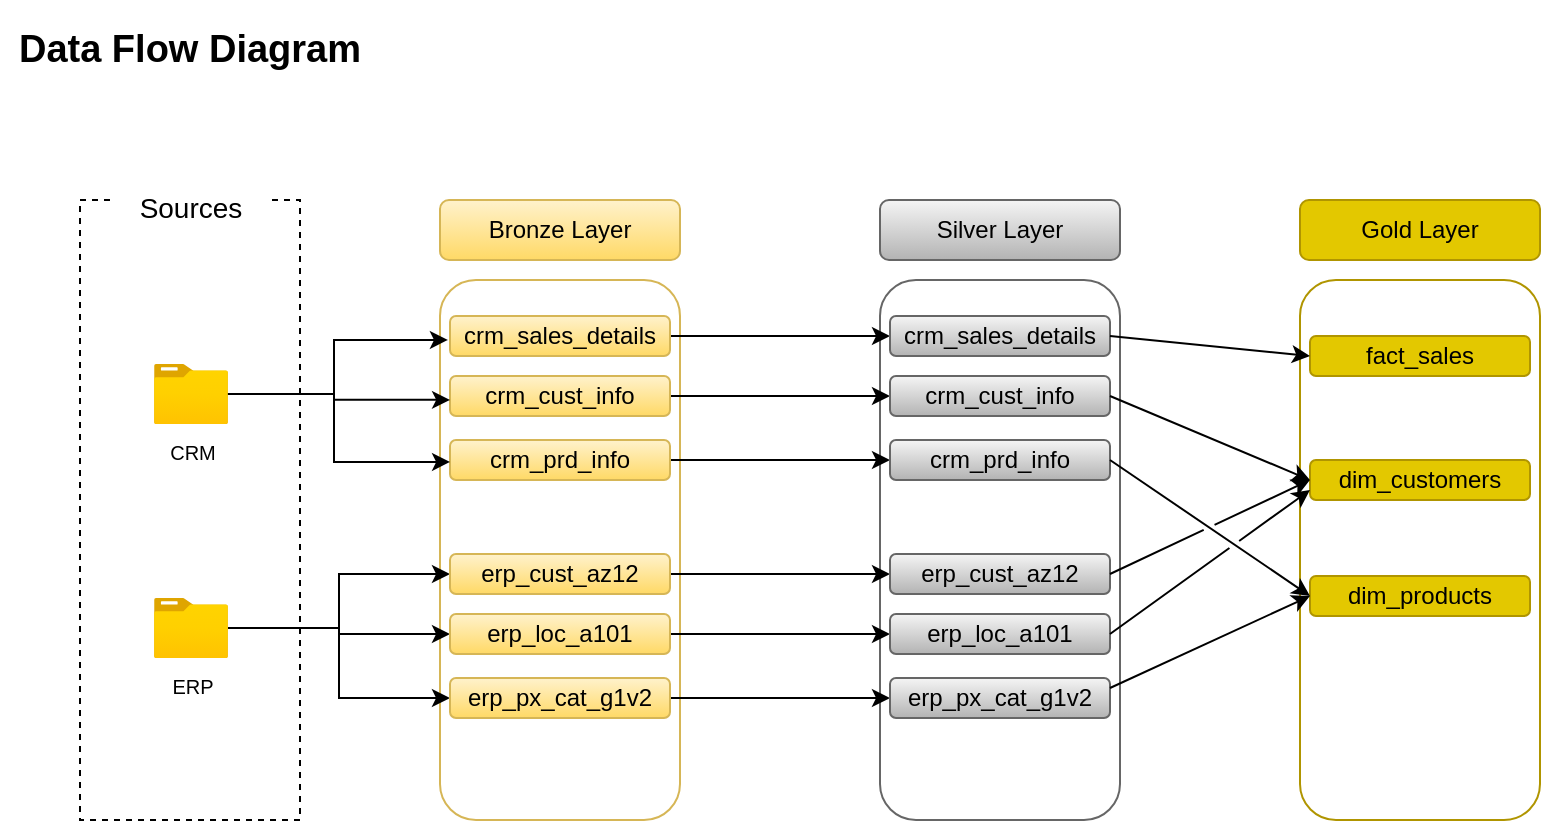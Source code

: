 <mxfile version="28.1.2">
  <diagram name="Page-1" id="QpnOvKzDSBQts3F0rrFX">
    <mxGraphModel dx="872" dy="547" grid="1" gridSize="10" guides="1" tooltips="1" connect="1" arrows="1" fold="1" page="1" pageScale="1" pageWidth="850" pageHeight="1100" math="0" shadow="0">
      <root>
        <mxCell id="0" />
        <mxCell id="1" parent="0" />
        <mxCell id="gnAVs_L61cqg_Q5rOyte-10" value="" style="rounded=1;whiteSpace=wrap;html=1;fillColor=none;strokeColor=#d6b656;gradientColor=#ffd966;" parent="1" vertex="1">
          <mxGeometry x="270" y="160" width="120" height="270" as="geometry" />
        </mxCell>
        <mxCell id="3Fw7zB9ieiLy5x_d1a9w-2" value="" style="rounded=1;whiteSpace=wrap;html=1;fillColor=none;strokeColor=#666666;gradientColor=#b3b3b3;" parent="1" vertex="1">
          <mxGeometry x="490" y="160" width="120" height="270" as="geometry" />
        </mxCell>
        <mxCell id="gnAVs_L61cqg_Q5rOyte-3" value="&lt;b&gt;&lt;font style=&quot;font-size: 19px;&quot;&gt;Data Flow Diagram&lt;/font&gt;&lt;/b&gt;" style="text;html=1;align=center;verticalAlign=middle;whiteSpace=wrap;rounded=0;" parent="1" vertex="1">
          <mxGeometry x="50" y="20" width="190" height="50" as="geometry" />
        </mxCell>
        <mxCell id="gnAVs_L61cqg_Q5rOyte-4" value="" style="rounded=0;whiteSpace=wrap;html=1;dashed=1;" parent="1" vertex="1">
          <mxGeometry x="90" y="120" width="110" height="310" as="geometry" />
        </mxCell>
        <mxCell id="gnAVs_L61cqg_Q5rOyte-5" value="&lt;font style=&quot;font-size: 14px;&quot;&gt;Sources&lt;/font&gt;" style="text;html=1;align=center;verticalAlign=middle;whiteSpace=wrap;rounded=0;fillColor=default;" parent="1" vertex="1">
          <mxGeometry x="108" y="109" width="75" height="30" as="geometry" />
        </mxCell>
        <mxCell id="gnAVs_L61cqg_Q5rOyte-6" value="&lt;font style=&quot;font-size: 10px;&quot;&gt;CRM&lt;/font&gt;" style="image;aspect=fixed;html=1;points=[];align=center;fontSize=12;image=img/lib/azure2/general/Folder_Blank.svg;" parent="1" vertex="1">
          <mxGeometry x="127.02" y="202" width="36.96" height="30" as="geometry" />
        </mxCell>
        <mxCell id="gnAVs_L61cqg_Q5rOyte-21" style="edgeStyle=orthogonalEdgeStyle;rounded=0;orthogonalLoop=1;jettySize=auto;html=1;entryX=0;entryY=0.5;entryDx=0;entryDy=0;" parent="1" source="gnAVs_L61cqg_Q5rOyte-8" target="gnAVs_L61cqg_Q5rOyte-15" edge="1">
          <mxGeometry relative="1" as="geometry" />
        </mxCell>
        <mxCell id="gnAVs_L61cqg_Q5rOyte-22" style="edgeStyle=orthogonalEdgeStyle;rounded=0;orthogonalLoop=1;jettySize=auto;html=1;entryX=0;entryY=0.5;entryDx=0;entryDy=0;" parent="1" source="gnAVs_L61cqg_Q5rOyte-8" target="gnAVs_L61cqg_Q5rOyte-14" edge="1">
          <mxGeometry relative="1" as="geometry" />
        </mxCell>
        <mxCell id="gnAVs_L61cqg_Q5rOyte-23" style="edgeStyle=orthogonalEdgeStyle;rounded=0;orthogonalLoop=1;jettySize=auto;html=1;entryX=0;entryY=0.5;entryDx=0;entryDy=0;" parent="1" source="gnAVs_L61cqg_Q5rOyte-8" target="gnAVs_L61cqg_Q5rOyte-16" edge="1">
          <mxGeometry relative="1" as="geometry" />
        </mxCell>
        <mxCell id="gnAVs_L61cqg_Q5rOyte-8" value="&lt;font style=&quot;font-size: 10px;&quot;&gt;ERP&lt;/font&gt;" style="image;aspect=fixed;html=1;points=[];align=center;fontSize=12;image=img/lib/azure2/general/Folder_Blank.svg;" parent="1" vertex="1">
          <mxGeometry x="127.02" y="319" width="36.96" height="30" as="geometry" />
        </mxCell>
        <mxCell id="gnAVs_L61cqg_Q5rOyte-9" value="Bronze Layer" style="rounded=1;whiteSpace=wrap;html=1;fillColor=#fff2cc;strokeColor=#d6b656;gradientColor=#ffd966;" parent="1" vertex="1">
          <mxGeometry x="270" y="120" width="120" height="30" as="geometry" />
        </mxCell>
        <mxCell id="3Fw7zB9ieiLy5x_d1a9w-14" style="edgeStyle=orthogonalEdgeStyle;rounded=0;orthogonalLoop=1;jettySize=auto;html=1;entryX=0;entryY=0.5;entryDx=0;entryDy=0;" parent="1" source="gnAVs_L61cqg_Q5rOyte-11" target="3Fw7zB9ieiLy5x_d1a9w-3" edge="1">
          <mxGeometry relative="1" as="geometry" />
        </mxCell>
        <mxCell id="gnAVs_L61cqg_Q5rOyte-11" value="crm_sales_details" style="rounded=1;whiteSpace=wrap;html=1;fillColor=#fff2cc;strokeColor=#d6b656;gradientColor=#ffd966;" parent="1" vertex="1">
          <mxGeometry x="275" y="178" width="110" height="20" as="geometry" />
        </mxCell>
        <mxCell id="3Fw7zB9ieiLy5x_d1a9w-15" style="edgeStyle=orthogonalEdgeStyle;rounded=0;orthogonalLoop=1;jettySize=auto;html=1;entryX=0;entryY=0.5;entryDx=0;entryDy=0;" parent="1" source="gnAVs_L61cqg_Q5rOyte-12" target="3Fw7zB9ieiLy5x_d1a9w-4" edge="1">
          <mxGeometry relative="1" as="geometry" />
        </mxCell>
        <mxCell id="gnAVs_L61cqg_Q5rOyte-12" value="crm_cust_info" style="rounded=1;whiteSpace=wrap;html=1;fillColor=#fff2cc;strokeColor=#d6b656;gradientColor=#ffd966;" parent="1" vertex="1">
          <mxGeometry x="275" y="208" width="110" height="20" as="geometry" />
        </mxCell>
        <mxCell id="3Fw7zB9ieiLy5x_d1a9w-16" style="edgeStyle=orthogonalEdgeStyle;rounded=0;orthogonalLoop=1;jettySize=auto;html=1;entryX=0;entryY=0.5;entryDx=0;entryDy=0;" parent="1" source="gnAVs_L61cqg_Q5rOyte-13" target="3Fw7zB9ieiLy5x_d1a9w-5" edge="1">
          <mxGeometry relative="1" as="geometry" />
        </mxCell>
        <mxCell id="gnAVs_L61cqg_Q5rOyte-13" value="crm_prd_info" style="rounded=1;whiteSpace=wrap;html=1;fillColor=#fff2cc;strokeColor=#d6b656;gradientColor=#ffd966;" parent="1" vertex="1">
          <mxGeometry x="275" y="240" width="110" height="20" as="geometry" />
        </mxCell>
        <mxCell id="3Fw7zB9ieiLy5x_d1a9w-17" style="edgeStyle=orthogonalEdgeStyle;rounded=0;orthogonalLoop=1;jettySize=auto;html=1;entryX=0;entryY=0.5;entryDx=0;entryDy=0;" parent="1" source="gnAVs_L61cqg_Q5rOyte-14" target="3Fw7zB9ieiLy5x_d1a9w-6" edge="1">
          <mxGeometry relative="1" as="geometry" />
        </mxCell>
        <mxCell id="gnAVs_L61cqg_Q5rOyte-14" value="erp_cust_az12" style="rounded=1;whiteSpace=wrap;html=1;fillColor=#fff2cc;strokeColor=#d6b656;gradientColor=#ffd966;" parent="1" vertex="1">
          <mxGeometry x="275" y="297" width="110" height="20" as="geometry" />
        </mxCell>
        <mxCell id="3Fw7zB9ieiLy5x_d1a9w-18" style="edgeStyle=orthogonalEdgeStyle;rounded=0;orthogonalLoop=1;jettySize=auto;html=1;entryX=0;entryY=0.5;entryDx=0;entryDy=0;" parent="1" source="gnAVs_L61cqg_Q5rOyte-15" target="3Fw7zB9ieiLy5x_d1a9w-7" edge="1">
          <mxGeometry relative="1" as="geometry" />
        </mxCell>
        <mxCell id="gnAVs_L61cqg_Q5rOyte-15" value="erp_loc_a101" style="rounded=1;whiteSpace=wrap;html=1;fillColor=#fff2cc;strokeColor=#d6b656;gradientColor=#ffd966;" parent="1" vertex="1">
          <mxGeometry x="275" y="327" width="110" height="20" as="geometry" />
        </mxCell>
        <mxCell id="3Fw7zB9ieiLy5x_d1a9w-19" style="edgeStyle=orthogonalEdgeStyle;rounded=0;orthogonalLoop=1;jettySize=auto;html=1;entryX=0;entryY=0.5;entryDx=0;entryDy=0;" parent="1" source="gnAVs_L61cqg_Q5rOyte-16" target="3Fw7zB9ieiLy5x_d1a9w-8" edge="1">
          <mxGeometry relative="1" as="geometry" />
        </mxCell>
        <mxCell id="gnAVs_L61cqg_Q5rOyte-16" value="erp_px_cat_g1v2" style="rounded=1;whiteSpace=wrap;html=1;fillColor=#fff2cc;strokeColor=#d6b656;gradientColor=#ffd966;" parent="1" vertex="1">
          <mxGeometry x="275" y="359" width="110" height="20" as="geometry" />
        </mxCell>
        <mxCell id="gnAVs_L61cqg_Q5rOyte-18" style="edgeStyle=orthogonalEdgeStyle;rounded=0;orthogonalLoop=1;jettySize=auto;html=1;entryX=0.042;entryY=0.222;entryDx=0;entryDy=0;entryPerimeter=0;" parent="1" source="gnAVs_L61cqg_Q5rOyte-6" target="gnAVs_L61cqg_Q5rOyte-10" edge="1">
          <mxGeometry relative="1" as="geometry" />
        </mxCell>
        <mxCell id="gnAVs_L61cqg_Q5rOyte-19" style="edgeStyle=orthogonalEdgeStyle;rounded=0;orthogonalLoop=1;jettySize=auto;html=1;entryX=0.033;entryY=0.111;entryDx=0;entryDy=0;entryPerimeter=0;" parent="1" source="gnAVs_L61cqg_Q5rOyte-6" target="gnAVs_L61cqg_Q5rOyte-10" edge="1">
          <mxGeometry relative="1" as="geometry" />
        </mxCell>
        <mxCell id="gnAVs_L61cqg_Q5rOyte-20" style="edgeStyle=orthogonalEdgeStyle;rounded=0;orthogonalLoop=1;jettySize=auto;html=1;entryX=0.042;entryY=0.337;entryDx=0;entryDy=0;entryPerimeter=0;" parent="1" source="gnAVs_L61cqg_Q5rOyte-6" target="gnAVs_L61cqg_Q5rOyte-10" edge="1">
          <mxGeometry relative="1" as="geometry" />
        </mxCell>
        <mxCell id="3Fw7zB9ieiLy5x_d1a9w-1" value="Silver Layer" style="rounded=1;whiteSpace=wrap;html=1;fillColor=#f5f5f5;strokeColor=#666666;gradientColor=#b3b3b3;" parent="1" vertex="1">
          <mxGeometry x="490" y="120" width="120" height="30" as="geometry" />
        </mxCell>
        <mxCell id="3Fw7zB9ieiLy5x_d1a9w-3" value="crm_sales_details" style="rounded=1;whiteSpace=wrap;html=1;fillColor=#f5f5f5;strokeColor=#666666;gradientColor=#b3b3b3;" parent="1" vertex="1">
          <mxGeometry x="495" y="178" width="110" height="20" as="geometry" />
        </mxCell>
        <mxCell id="3Fw7zB9ieiLy5x_d1a9w-4" value="crm_cust_info" style="rounded=1;whiteSpace=wrap;html=1;fillColor=#f5f5f5;strokeColor=#666666;gradientColor=#b3b3b3;" parent="1" vertex="1">
          <mxGeometry x="495" y="208" width="110" height="20" as="geometry" />
        </mxCell>
        <mxCell id="3Fw7zB9ieiLy5x_d1a9w-5" value="crm_prd_info" style="rounded=1;whiteSpace=wrap;html=1;fillColor=#f5f5f5;strokeColor=#666666;gradientColor=#b3b3b3;" parent="1" vertex="1">
          <mxGeometry x="495" y="240" width="110" height="20" as="geometry" />
        </mxCell>
        <mxCell id="3Fw7zB9ieiLy5x_d1a9w-6" value="erp_cust_az12" style="rounded=1;whiteSpace=wrap;html=1;fillColor=#f5f5f5;strokeColor=#666666;gradientColor=#b3b3b3;" parent="1" vertex="1">
          <mxGeometry x="495" y="297" width="110" height="20" as="geometry" />
        </mxCell>
        <mxCell id="3Fw7zB9ieiLy5x_d1a9w-7" value="erp_loc_a101" style="rounded=1;whiteSpace=wrap;html=1;fillColor=#f5f5f5;strokeColor=#666666;gradientColor=#b3b3b3;" parent="1" vertex="1">
          <mxGeometry x="495" y="327" width="110" height="20" as="geometry" />
        </mxCell>
        <mxCell id="3Fw7zB9ieiLy5x_d1a9w-8" value="erp_px_cat_g1v2" style="rounded=1;whiteSpace=wrap;html=1;fillColor=#f5f5f5;strokeColor=#666666;gradientColor=#b3b3b3;" parent="1" vertex="1">
          <mxGeometry x="495" y="359" width="110" height="20" as="geometry" />
        </mxCell>
        <mxCell id="XFeeCYnvXoOF-ZWdqC4q-1" value="" style="rounded=1;whiteSpace=wrap;html=1;fillColor=none;strokeColor=#B09500;fontColor=#000000;" vertex="1" parent="1">
          <mxGeometry x="700" y="160" width="120" height="270" as="geometry" />
        </mxCell>
        <mxCell id="XFeeCYnvXoOF-ZWdqC4q-2" value="Gold Layer" style="rounded=1;whiteSpace=wrap;html=1;fillColor=#e3c800;strokeColor=#B09500;fontColor=#000000;" vertex="1" parent="1">
          <mxGeometry x="700" y="120" width="120" height="30" as="geometry" />
        </mxCell>
        <mxCell id="XFeeCYnvXoOF-ZWdqC4q-3" value="fact_sales" style="rounded=1;whiteSpace=wrap;html=1;fillColor=#e3c800;strokeColor=#B09500;fontColor=#000000;" vertex="1" parent="1">
          <mxGeometry x="705" y="188" width="110" height="20" as="geometry" />
        </mxCell>
        <mxCell id="XFeeCYnvXoOF-ZWdqC4q-4" value="dim_customers" style="rounded=1;whiteSpace=wrap;html=1;fillColor=#e3c800;strokeColor=#B09500;fontColor=#000000;" vertex="1" parent="1">
          <mxGeometry x="705" y="250" width="110" height="20" as="geometry" />
        </mxCell>
        <mxCell id="XFeeCYnvXoOF-ZWdqC4q-5" value="dim_products" style="rounded=1;whiteSpace=wrap;html=1;fillColor=#e3c800;strokeColor=#B09500;fontColor=#000000;" vertex="1" parent="1">
          <mxGeometry x="705" y="308" width="110" height="20" as="geometry" />
        </mxCell>
        <mxCell id="XFeeCYnvXoOF-ZWdqC4q-9" value="" style="endArrow=classic;html=1;rounded=0;exitX=1;exitY=0.5;exitDx=0;exitDy=0;entryX=0;entryY=0.5;entryDx=0;entryDy=0;" edge="1" parent="1" source="3Fw7zB9ieiLy5x_d1a9w-3" target="XFeeCYnvXoOF-ZWdqC4q-3">
          <mxGeometry width="50" height="50" relative="1" as="geometry">
            <mxPoint x="650" y="248" as="sourcePoint" />
            <mxPoint x="700" y="198" as="targetPoint" />
          </mxGeometry>
        </mxCell>
        <mxCell id="XFeeCYnvXoOF-ZWdqC4q-10" value="" style="endArrow=classic;html=1;rounded=0;exitX=1;exitY=0.5;exitDx=0;exitDy=0;entryX=0;entryY=0.5;entryDx=0;entryDy=0;jumpStyle=gap;" edge="1" parent="1" source="3Fw7zB9ieiLy5x_d1a9w-4" target="XFeeCYnvXoOF-ZWdqC4q-4">
          <mxGeometry width="50" height="50" relative="1" as="geometry">
            <mxPoint x="620" y="240" as="sourcePoint" />
            <mxPoint x="720" y="308" as="targetPoint" />
          </mxGeometry>
        </mxCell>
        <mxCell id="XFeeCYnvXoOF-ZWdqC4q-11" value="" style="endArrow=classic;html=1;rounded=0;exitX=1;exitY=0.5;exitDx=0;exitDy=0;entryX=0;entryY=0.5;entryDx=0;entryDy=0;jumpStyle=gap;" edge="1" parent="1" source="3Fw7zB9ieiLy5x_d1a9w-5" target="XFeeCYnvXoOF-ZWdqC4q-5">
          <mxGeometry width="50" height="50" relative="1" as="geometry">
            <mxPoint x="620" y="230" as="sourcePoint" />
            <mxPoint x="720" y="298" as="targetPoint" />
          </mxGeometry>
        </mxCell>
        <mxCell id="XFeeCYnvXoOF-ZWdqC4q-12" value="" style="endArrow=classic;html=1;rounded=0;exitX=1;exitY=0.5;exitDx=0;exitDy=0;entryX=0;entryY=0.5;entryDx=0;entryDy=0;jumpStyle=gap;" edge="1" parent="1" source="3Fw7zB9ieiLy5x_d1a9w-6" target="XFeeCYnvXoOF-ZWdqC4q-4">
          <mxGeometry width="50" height="50" relative="1" as="geometry">
            <mxPoint x="650" y="280" as="sourcePoint" />
            <mxPoint x="750" y="348" as="targetPoint" />
          </mxGeometry>
        </mxCell>
        <mxCell id="XFeeCYnvXoOF-ZWdqC4q-13" value="" style="endArrow=classic;html=1;rounded=0;exitX=1;exitY=0.5;exitDx=0;exitDy=0;entryX=0;entryY=0.75;entryDx=0;entryDy=0;jumpStyle=gap;" edge="1" parent="1" source="3Fw7zB9ieiLy5x_d1a9w-7" target="XFeeCYnvXoOF-ZWdqC4q-4">
          <mxGeometry width="50" height="50" relative="1" as="geometry">
            <mxPoint x="630" y="347" as="sourcePoint" />
            <mxPoint x="730" y="300" as="targetPoint" />
          </mxGeometry>
        </mxCell>
        <mxCell id="XFeeCYnvXoOF-ZWdqC4q-14" value="" style="endArrow=classic;html=1;rounded=0;exitX=1;exitY=0.25;exitDx=0;exitDy=0;entryX=0;entryY=0.5;entryDx=0;entryDy=0;jumpStyle=gap;" edge="1" parent="1" source="3Fw7zB9ieiLy5x_d1a9w-8" target="XFeeCYnvXoOF-ZWdqC4q-5">
          <mxGeometry width="50" height="50" relative="1" as="geometry">
            <mxPoint x="640" y="382" as="sourcePoint" />
            <mxPoint x="740" y="310" as="targetPoint" />
          </mxGeometry>
        </mxCell>
      </root>
    </mxGraphModel>
  </diagram>
</mxfile>
